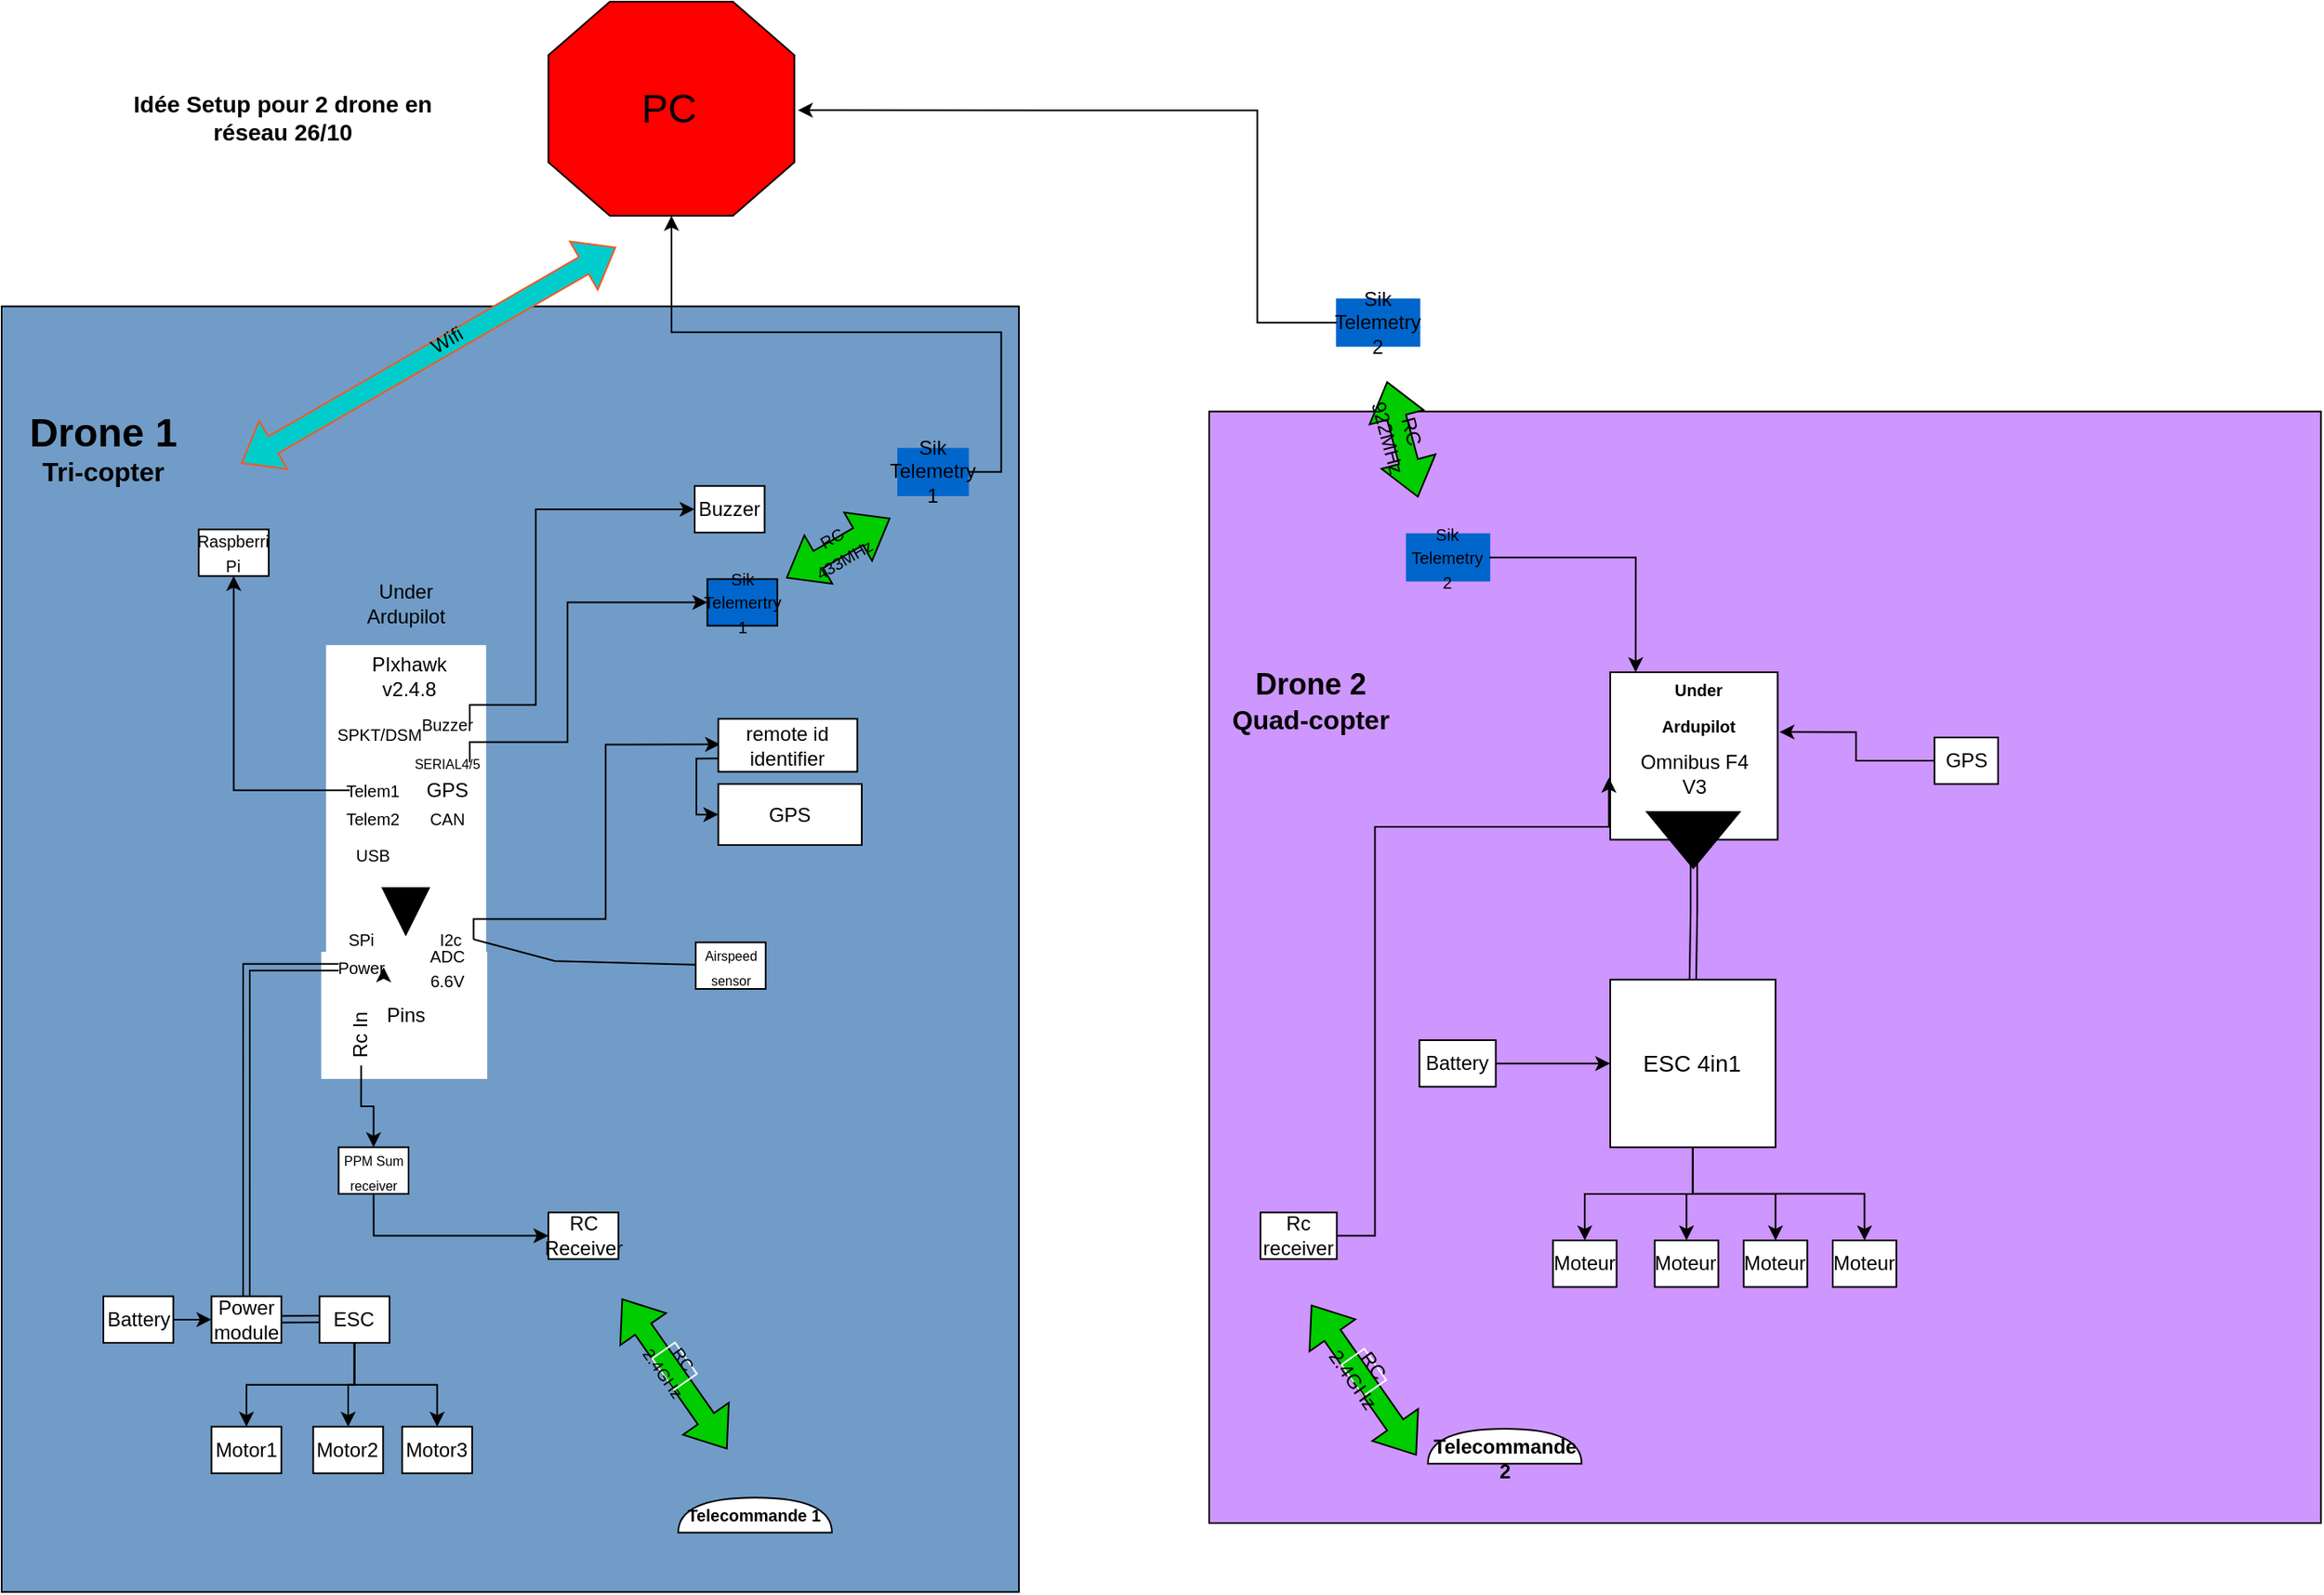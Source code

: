 <mxfile version="24.8.3">
  <diagram name="Page-1" id="1loQ3EVd96_iwl4xlKaE">
    <mxGraphModel dx="2261" dy="2083" grid="1" gridSize="10" guides="1" tooltips="1" connect="1" arrows="1" fold="1" page="1" pageScale="1" pageWidth="827" pageHeight="1169" math="0" shadow="0">
      <root>
        <mxCell id="0" />
        <mxCell id="1" parent="0" />
        <mxCell id="mUE0UAc1Fe4W99wDyv8C-132" value="" style="whiteSpace=wrap;html=1;aspect=fixed;fillColor=#CE96FF;" parent="1" vertex="1">
          <mxGeometry x="130" y="-812.18" width="672.18" height="672.18" as="geometry" />
        </mxCell>
        <mxCell id="mUE0UAc1Fe4W99wDyv8C-94" value="" style="rounded=0;whiteSpace=wrap;html=1;fillColor=#719CC7;" parent="1" vertex="1">
          <mxGeometry x="-600" y="-875.743" width="615" height="777.439" as="geometry" />
        </mxCell>
        <mxCell id="mUE0UAc1Fe4W99wDyv8C-29" value="&lt;font style=&quot;font-size: 14px;&quot;&gt;&lt;b&gt;Idée Setup pour 2 drone en réseau 26/10&lt;/b&gt;&lt;/font&gt;" style="text;html=1;align=center;verticalAlign=middle;whiteSpace=wrap;rounded=0;" parent="1" vertex="1">
          <mxGeometry x="-540.42" y="-998.05" width="220.42" height="16.9" as="geometry" />
        </mxCell>
        <mxCell id="mUE0UAc1Fe4W99wDyv8C-30" value="" style="group" parent="1" vertex="1" connectable="0">
          <mxGeometry x="-396.277" y="-692.942" width="151.828" height="289.091" as="geometry" />
        </mxCell>
        <mxCell id="mUE0UAc1Fe4W99wDyv8C-32" value="" style="group" parent="mUE0UAc1Fe4W99wDyv8C-30" vertex="1" connectable="0">
          <mxGeometry y="-20.679" width="123.373" height="309.77" as="geometry" />
        </mxCell>
        <mxCell id="mUE0UAc1Fe4W99wDyv8C-78" value="" style="rounded=0;whiteSpace=wrap;html=1;strokeColor=#FFFFFF;" parent="mUE0UAc1Fe4W99wDyv8C-32" vertex="1">
          <mxGeometry x="-10" y="228.73" width="99.33" height="75.83" as="geometry" />
        </mxCell>
        <mxCell id="mUE0UAc1Fe4W99wDyv8C-11" value="" style="endArrow=none;html=1;rounded=0;strokeColor=#FFFFFF;" parent="mUE0UAc1Fe4W99wDyv8C-32" edge="1">
          <mxGeometry width="50" height="50" relative="1" as="geometry">
            <mxPoint x="47.588" y="127.691" as="sourcePoint" />
            <mxPoint x="47.588" y="110.794" as="targetPoint" />
          </mxGeometry>
        </mxCell>
        <mxCell id="mUE0UAc1Fe4W99wDyv8C-13" value="" style="endArrow=none;html=1;rounded=0;strokeColor=#00CC00;" parent="mUE0UAc1Fe4W99wDyv8C-32" edge="1">
          <mxGeometry width="50" height="50" relative="1" as="geometry">
            <mxPoint x="52.12" y="133.323" as="sourcePoint" />
            <mxPoint x="52.12" y="116.426" as="targetPoint" />
          </mxGeometry>
        </mxCell>
        <mxCell id="mUE0UAc1Fe4W99wDyv8C-14" value="" style="rounded=0;whiteSpace=wrap;html=1;rotation=-90;strokeColor=#FFFFFF;" parent="mUE0UAc1Fe4W99wDyv8C-32" vertex="1">
          <mxGeometry x="-52.12" y="88.266" width="185.819" height="95.747" as="geometry" />
        </mxCell>
        <mxCell id="mUE0UAc1Fe4W99wDyv8C-15" value="PIxhawk v2.4.8" style="text;html=1;align=center;verticalAlign=middle;whiteSpace=wrap;rounded=0;" parent="mUE0UAc1Fe4W99wDyv8C-32" vertex="1">
          <mxGeometry x="29.013" y="53.626" width="27.193" height="16.897" as="geometry" />
        </mxCell>
        <mxCell id="mUE0UAc1Fe4W99wDyv8C-16" value="&lt;font style=&quot;font-size: 10px;&quot;&gt;Power&lt;/font&gt;" style="text;html=1;align=center;verticalAlign=middle;whiteSpace=wrap;rounded=0;" parent="mUE0UAc1Fe4W99wDyv8C-32" vertex="1">
          <mxGeometry y="229.07" width="27.193" height="16.897" as="geometry" />
        </mxCell>
        <mxCell id="mUE0UAc1Fe4W99wDyv8C-17" value="&lt;font style=&quot;font-size: 10px;&quot;&gt;I2c&lt;/font&gt;" style="text;html=1;align=center;verticalAlign=middle;whiteSpace=wrap;rounded=0;" parent="mUE0UAc1Fe4W99wDyv8C-32" vertex="1">
          <mxGeometry x="54.386" y="212.174" width="27.193" height="16.897" as="geometry" />
        </mxCell>
        <mxCell id="mUE0UAc1Fe4W99wDyv8C-19" value="GPS" style="text;html=1;align=center;verticalAlign=middle;whiteSpace=wrap;rounded=0;" parent="mUE0UAc1Fe4W99wDyv8C-32" vertex="1">
          <mxGeometry x="52.12" y="122.059" width="27.193" height="16.897" as="geometry" />
        </mxCell>
        <mxCell id="mUE0UAc1Fe4W99wDyv8C-20" value="&lt;font style=&quot;font-size: 10px;&quot;&gt;Telem1&lt;/font&gt;" style="text;html=1;align=center;verticalAlign=middle;whiteSpace=wrap;rounded=0;" parent="mUE0UAc1Fe4W99wDyv8C-32" vertex="1">
          <mxGeometry x="6.798" y="122.059" width="27.193" height="16.897" as="geometry" />
        </mxCell>
        <mxCell id="mUE0UAc1Fe4W99wDyv8C-21" value="&lt;font style=&quot;font-size: 10px;&quot;&gt;Telem2&lt;/font&gt;" style="text;html=1;align=center;verticalAlign=middle;whiteSpace=wrap;rounded=0;" parent="mUE0UAc1Fe4W99wDyv8C-32" vertex="1">
          <mxGeometry x="6.798" y="138.955" width="27.193" height="16.897" as="geometry" />
        </mxCell>
        <mxCell id="mUE0UAc1Fe4W99wDyv8C-22" value="&lt;font style=&quot;font-size: 10px;&quot;&gt;CAN&lt;/font&gt;" style="text;html=1;align=center;verticalAlign=middle;whiteSpace=wrap;rounded=0;" parent="mUE0UAc1Fe4W99wDyv8C-32" vertex="1">
          <mxGeometry x="52.12" y="138.955" width="27.193" height="16.897" as="geometry" />
        </mxCell>
        <mxCell id="mUE0UAc1Fe4W99wDyv8C-23" value="&lt;font style=&quot;font-size: 10px;&quot;&gt;USB&lt;/font&gt;" style="text;html=1;align=center;verticalAlign=middle;whiteSpace=wrap;rounded=0;" parent="mUE0UAc1Fe4W99wDyv8C-32" vertex="1">
          <mxGeometry x="6.798" y="161.484" width="27.193" height="16.897" as="geometry" />
        </mxCell>
        <mxCell id="mUE0UAc1Fe4W99wDyv8C-24" value="&lt;font style=&quot;font-size: 10px;&quot;&gt;Buzzer&lt;/font&gt;" style="text;html=1;align=center;verticalAlign=middle;whiteSpace=wrap;rounded=0;" parent="mUE0UAc1Fe4W99wDyv8C-32" vertex="1">
          <mxGeometry x="52.12" y="82.633" width="27.193" height="16.897" as="geometry" />
        </mxCell>
        <mxCell id="mUE0UAc1Fe4W99wDyv8C-25" value="&lt;font style=&quot;font-size: 10px;&quot;&gt;SPKT/DSM&lt;/font&gt;" style="text;html=1;align=center;verticalAlign=middle;whiteSpace=wrap;rounded=0;" parent="mUE0UAc1Fe4W99wDyv8C-32" vertex="1">
          <mxGeometry x="11.33" y="88.266" width="27.193" height="16.897" as="geometry" />
        </mxCell>
        <mxCell id="mUE0UAc1Fe4W99wDyv8C-26" value="&lt;font style=&quot;font-size: 8px;&quot;&gt;SERIAL4/5&lt;/font&gt;" style="text;html=1;align=center;verticalAlign=middle;whiteSpace=wrap;rounded=0;" parent="mUE0UAc1Fe4W99wDyv8C-32" vertex="1">
          <mxGeometry x="52.12" y="105.162" width="27.193" height="16.897" as="geometry" />
        </mxCell>
        <mxCell id="mUE0UAc1Fe4W99wDyv8C-27" value="&lt;font style=&quot;font-size: 10px;&quot;&gt;SPi&lt;/font&gt;" style="text;html=1;align=center;verticalAlign=middle;whiteSpace=wrap;rounded=0;" parent="mUE0UAc1Fe4W99wDyv8C-32" vertex="1">
          <mxGeometry y="212.174" width="27.193" height="16.897" as="geometry" />
        </mxCell>
        <mxCell id="mUE0UAc1Fe4W99wDyv8C-28" value="&lt;font style=&quot;font-size: 10px;&quot;&gt;ADC 6.6V&lt;/font&gt;" style="text;html=1;align=center;verticalAlign=middle;whiteSpace=wrap;rounded=0;" parent="mUE0UAc1Fe4W99wDyv8C-32" vertex="1">
          <mxGeometry x="52.12" y="229.07" width="27.193" height="16.897" as="geometry" />
        </mxCell>
        <mxCell id="mUE0UAc1Fe4W99wDyv8C-31" value="" style="shape=mxgraph.arrows2.wedgeArrow;html=1;bendable=0;startWidth=14;fillColor=strokeColor;defaultFillColor=invert;defaultGradientColor=invert;rounded=0;" parent="mUE0UAc1Fe4W99wDyv8C-32" edge="1">
          <mxGeometry width="100" height="100" relative="1" as="geometry">
            <mxPoint x="40.598" y="189.645" as="sourcePoint" />
            <mxPoint x="40.598" y="217.806" as="targetPoint" />
          </mxGeometry>
        </mxCell>
        <mxCell id="mUE0UAc1Fe4W99wDyv8C-79" value="Pins" style="text;html=1;align=center;verticalAlign=middle;whiteSpace=wrap;rounded=0;" parent="mUE0UAc1Fe4W99wDyv8C-32" vertex="1">
          <mxGeometry x="29.016" y="258.2" width="23.062" height="16.897" as="geometry" />
        </mxCell>
        <mxCell id="mUE0UAc1Fe4W99wDyv8C-80" value="Rc In" style="text;html=1;align=center;verticalAlign=middle;whiteSpace=wrap;rounded=0;rotation=-90;" parent="mUE0UAc1Fe4W99wDyv8C-32" vertex="1">
          <mxGeometry x="-5.37" y="269.51" width="37.94" height="16.9" as="geometry" />
        </mxCell>
        <mxCell id="mUE0UAc1Fe4W99wDyv8C-99" value="Under Ardupilot" style="text;html=1;align=center;verticalAlign=middle;whiteSpace=wrap;rounded=0;" parent="mUE0UAc1Fe4W99wDyv8C-32" vertex="1">
          <mxGeometry x="29.259" y="9.415" width="23.062" height="16.897" as="geometry" />
        </mxCell>
        <mxCell id="aekb2tM0xnbHc-u7E5jS-5" style="edgeStyle=orthogonalEdgeStyle;rounded=0;orthogonalLoop=1;jettySize=auto;html=1;exitX=1;exitY=0.75;exitDx=0;exitDy=0;entryX=1;entryY=0.5;entryDx=0;entryDy=0;" edge="1" parent="mUE0UAc1Fe4W99wDyv8C-32" source="mUE0UAc1Fe4W99wDyv8C-16" target="mUE0UAc1Fe4W99wDyv8C-16">
          <mxGeometry relative="1" as="geometry" />
        </mxCell>
        <mxCell id="mUE0UAc1Fe4W99wDyv8C-45" style="edgeStyle=orthogonalEdgeStyle;rounded=0;orthogonalLoop=1;jettySize=auto;html=1;exitX=0;exitY=0.5;exitDx=0;exitDy=0;entryX=0.5;entryY=0;entryDx=0;entryDy=0;shape=link;" parent="1" source="mUE0UAc1Fe4W99wDyv8C-16" target="mUE0UAc1Fe4W99wDyv8C-18" edge="1">
          <mxGeometry relative="1" as="geometry" />
        </mxCell>
        <mxCell id="mUE0UAc1Fe4W99wDyv8C-55" value="" style="endArrow=none;html=1;rounded=0;exitX=1;exitY=0.5;exitDx=0;exitDy=0;" parent="1" source="mUE0UAc1Fe4W99wDyv8C-17" target="mUE0UAc1Fe4W99wDyv8C-67" edge="1">
          <mxGeometry width="50" height="50" relative="1" as="geometry">
            <mxPoint x="-315.562" y="-502.414" as="sourcePoint" />
            <mxPoint x="-277.125" y="-578.448" as="targetPoint" />
            <Array as="points">
              <mxPoint x="-265.594" y="-479.885" />
            </Array>
          </mxGeometry>
        </mxCell>
        <mxCell id="mUE0UAc1Fe4W99wDyv8C-58" value="Buzzer" style="html=1;whiteSpace=wrap;" parent="1" vertex="1">
          <mxGeometry x="-181.031" y="-767.126" width="42.281" height="28.161" as="geometry" />
        </mxCell>
        <mxCell id="mUE0UAc1Fe4W99wDyv8C-59" value="" style="edgeStyle=orthogonalEdgeStyle;rounded=0;orthogonalLoop=1;jettySize=auto;html=1;exitX=1;exitY=0.5;exitDx=0;exitDy=0;entryX=0;entryY=0.5;entryDx=0;entryDy=0;" parent="1" source="mUE0UAc1Fe4W99wDyv8C-24" target="mUE0UAc1Fe4W99wDyv8C-58" edge="1">
          <mxGeometry relative="1" as="geometry">
            <Array as="points">
              <mxPoint x="-277.125" y="-634.77" />
              <mxPoint x="-277.125" y="-753.046" />
            </Array>
          </mxGeometry>
        </mxCell>
        <mxCell id="mUE0UAc1Fe4W99wDyv8C-60" value="&lt;font style=&quot;font-size: 10px;&quot;&gt;Sik Telemertry 1&lt;/font&gt;" style="html=1;whiteSpace=wrap;fillColor=#0066CC;" parent="1" vertex="1">
          <mxGeometry x="-173.344" y="-710.805" width="42.281" height="28.161" as="geometry" />
        </mxCell>
        <mxCell id="mUE0UAc1Fe4W99wDyv8C-61" value="" style="edgeStyle=orthogonalEdgeStyle;rounded=0;orthogonalLoop=1;jettySize=auto;html=1;exitX=1;exitY=0.5;exitDx=0;exitDy=0;entryX=0;entryY=0.5;entryDx=0;entryDy=0;" parent="1" source="mUE0UAc1Fe4W99wDyv8C-26" target="mUE0UAc1Fe4W99wDyv8C-60" edge="1">
          <mxGeometry relative="1" as="geometry">
            <Array as="points">
              <mxPoint x="-257.906" y="-612.241" />
              <mxPoint x="-257.906" y="-696.724" />
            </Array>
          </mxGeometry>
        </mxCell>
        <mxCell id="mUE0UAc1Fe4W99wDyv8C-63" value="&lt;font style=&quot;font-size: 10px;&quot;&gt;Raspberri Pi&lt;/font&gt;" style="html=1;whiteSpace=wrap;" parent="1" vertex="1">
          <mxGeometry x="-480.844" y="-740.847" width="42.281" height="28.161" as="geometry" />
        </mxCell>
        <mxCell id="mUE0UAc1Fe4W99wDyv8C-64" value="" style="edgeStyle=orthogonalEdgeStyle;rounded=0;orthogonalLoop=1;jettySize=auto;html=1;exitX=1;exitY=0.5;exitDx=0;exitDy=0;entryX=0;entryY=0.75;entryDx=0;entryDy=0;" parent="1" source="mUE0UAc1Fe4W99wDyv8C-17" edge="1">
          <mxGeometry relative="1" as="geometry">
            <mxPoint x="-165.656" y="-610.833" as="targetPoint" />
            <Array as="points">
              <mxPoint x="-234.844" y="-505.23" />
              <mxPoint x="-234.844" y="-610.552" />
            </Array>
          </mxGeometry>
        </mxCell>
        <mxCell id="mUE0UAc1Fe4W99wDyv8C-62" style="edgeStyle=orthogonalEdgeStyle;rounded=0;orthogonalLoop=1;jettySize=auto;html=1;exitX=0;exitY=0.5;exitDx=0;exitDy=0;entryX=0.5;entryY=1;entryDx=0;entryDy=0;" parent="1" source="mUE0UAc1Fe4W99wDyv8C-20" target="mUE0UAc1Fe4W99wDyv8C-63" edge="1">
          <mxGeometry relative="1" as="geometry">
            <mxPoint x="-453.938" y="-637.586" as="targetPoint" />
          </mxGeometry>
        </mxCell>
        <mxCell id="mUE0UAc1Fe4W99wDyv8C-67" value="&lt;font style=&quot;font-size: 8px;&quot;&gt;Airspeed sensor&lt;/font&gt;" style="html=1;whiteSpace=wrap;" parent="1" vertex="1">
          <mxGeometry x="-180.397" y="-491.149" width="42.281" height="28.161" as="geometry" />
        </mxCell>
        <mxCell id="mUE0UAc1Fe4W99wDyv8C-68" value="" style="verticalLabelPosition=bottom;verticalAlign=top;html=1;shape=mxgraph.basic.polygon;polyCoords=[[0.25,0],[0.75,0],[1,0.25],[1,0.75],[0.75,1],[0.25,1],[0,0.75],[0,0.25]];polyline=0;fillColor=#FF0000;" parent="1" vertex="1">
          <mxGeometry x="-269.44" y="-1060" width="148.69" height="129.54" as="geometry" />
        </mxCell>
        <mxCell id="mUE0UAc1Fe4W99wDyv8C-69" value="&lt;font style=&quot;font-size: 24px;&quot;&gt;PC&lt;/font&gt;" style="text;html=1;align=center;verticalAlign=middle;whiteSpace=wrap;rounded=0;" parent="1" vertex="1">
          <mxGeometry x="-207.938" y="-1003.678" width="23.062" height="16.897" as="geometry" />
        </mxCell>
        <mxCell id="mUE0UAc1Fe4W99wDyv8C-71" style="edgeStyle=orthogonalEdgeStyle;rounded=0;orthogonalLoop=1;jettySize=auto;html=1;exitX=1;exitY=0.5;exitDx=0;exitDy=0;" parent="1" source="mUE0UAc1Fe4W99wDyv8C-70" target="mUE0UAc1Fe4W99wDyv8C-68" edge="1">
          <mxGeometry relative="1" as="geometry" />
        </mxCell>
        <mxCell id="mUE0UAc1Fe4W99wDyv8C-70" value="Sik Telemetry 1" style="html=1;whiteSpace=wrap;strokeColor=#0066CC;fillColor=#0066CC;" parent="1" vertex="1">
          <mxGeometry x="-58.031" y="-789.655" width="42.281" height="28.161" as="geometry" />
        </mxCell>
        <mxCell id="mUE0UAc1Fe4W99wDyv8C-74" value="" style="html=1;shadow=0;dashed=0;align=center;verticalAlign=middle;shape=mxgraph.arrows2.twoWayArrow;dy=0.65;dx=22;rotation=-30;strokeColor=#FF5521;fillColor=#00CCCC;" parent="1" vertex="1">
          <mxGeometry x="-472.364" y="-863.071" width="260.841" height="33.793" as="geometry" />
        </mxCell>
        <mxCell id="mUE0UAc1Fe4W99wDyv8C-75" value="Wifi" style="text;html=1;align=center;verticalAlign=middle;whiteSpace=wrap;rounded=0;rotation=-30;" parent="1" vertex="1">
          <mxGeometry x="-342.469" y="-863.071" width="23.062" height="16.897" as="geometry" />
        </mxCell>
        <mxCell id="mUE0UAc1Fe4W99wDyv8C-76" value="" style="html=1;shadow=0;dashed=0;align=center;verticalAlign=middle;shape=mxgraph.arrows2.twoWayArrow;dy=0.65;dx=22;rotation=-30;fillColor=#00CC00;" parent="1" vertex="1">
          <mxGeometry x="-130.117" y="-746.479" width="71.744" height="33.793" as="geometry" />
        </mxCell>
        <mxCell id="mUE0UAc1Fe4W99wDyv8C-77" value="&lt;font style=&quot;font-size: 10px;&quot;&gt;RC 433MHz&lt;/font&gt;" style="text;html=1;align=center;verticalAlign=middle;whiteSpace=wrap;rounded=0;rotation=-30;" parent="1" vertex="1">
          <mxGeometry x="-105.778" y="-738.031" width="23.062" height="16.897" as="geometry" />
        </mxCell>
        <mxCell id="mUE0UAc1Fe4W99wDyv8C-81" value="" style="group" parent="1" vertex="1" connectable="0">
          <mxGeometry x="-538.5" y="-277.126" width="222.938" height="107.011" as="geometry" />
        </mxCell>
        <mxCell id="mUE0UAc1Fe4W99wDyv8C-18" value="Power module" style="html=1;whiteSpace=wrap;" parent="mUE0UAc1Fe4W99wDyv8C-81" vertex="1">
          <mxGeometry x="65.344" width="42.281" height="28.161" as="geometry" />
        </mxCell>
        <mxCell id="mUE0UAc1Fe4W99wDyv8C-54" style="edgeStyle=orthogonalEdgeStyle;rounded=0;orthogonalLoop=1;jettySize=auto;html=1;exitX=1;exitY=0.5;exitDx=0;exitDy=0;entryX=0;entryY=0.5;entryDx=0;entryDy=0;" parent="mUE0UAc1Fe4W99wDyv8C-81" source="mUE0UAc1Fe4W99wDyv8C-37" target="mUE0UAc1Fe4W99wDyv8C-18" edge="1">
          <mxGeometry relative="1" as="geometry" />
        </mxCell>
        <mxCell id="mUE0UAc1Fe4W99wDyv8C-37" value="Battery" style="html=1;whiteSpace=wrap;" parent="mUE0UAc1Fe4W99wDyv8C-81" vertex="1">
          <mxGeometry width="42.281" height="28.161" as="geometry" />
        </mxCell>
        <mxCell id="mUE0UAc1Fe4W99wDyv8C-49" style="edgeStyle=orthogonalEdgeStyle;rounded=0;orthogonalLoop=1;jettySize=auto;html=1;entryX=0.5;entryY=0;entryDx=0;entryDy=0;exitX=0.5;exitY=1;exitDx=0;exitDy=0;" parent="mUE0UAc1Fe4W99wDyv8C-81" source="mUE0UAc1Fe4W99wDyv8C-38" target="mUE0UAc1Fe4W99wDyv8C-39" edge="1">
          <mxGeometry relative="1" as="geometry">
            <mxPoint x="196.031" y="67.586" as="sourcePoint" />
          </mxGeometry>
        </mxCell>
        <mxCell id="mUE0UAc1Fe4W99wDyv8C-50" style="edgeStyle=orthogonalEdgeStyle;rounded=0;orthogonalLoop=1;jettySize=auto;html=1;entryX=0.5;entryY=0;entryDx=0;entryDy=0;exitX=0.5;exitY=1;exitDx=0;exitDy=0;" parent="mUE0UAc1Fe4W99wDyv8C-81" source="mUE0UAc1Fe4W99wDyv8C-38" target="mUE0UAc1Fe4W99wDyv8C-40" edge="1">
          <mxGeometry relative="1" as="geometry">
            <mxPoint x="151.828" y="28.161" as="sourcePoint" />
          </mxGeometry>
        </mxCell>
        <mxCell id="mUE0UAc1Fe4W99wDyv8C-51" style="edgeStyle=orthogonalEdgeStyle;rounded=0;orthogonalLoop=1;jettySize=auto;html=1;exitX=0.5;exitY=1;exitDx=0;exitDy=0;entryX=0.5;entryY=0;entryDx=0;entryDy=0;" parent="mUE0UAc1Fe4W99wDyv8C-81" source="mUE0UAc1Fe4W99wDyv8C-38" target="mUE0UAc1Fe4W99wDyv8C-41" edge="1">
          <mxGeometry relative="1" as="geometry" />
        </mxCell>
        <mxCell id="mUE0UAc1Fe4W99wDyv8C-38" value="ESC" style="html=1;whiteSpace=wrap;" parent="mUE0UAc1Fe4W99wDyv8C-81" vertex="1">
          <mxGeometry x="130.688" width="42.281" height="28.161" as="geometry" />
        </mxCell>
        <mxCell id="mUE0UAc1Fe4W99wDyv8C-39" value="Motor1" style="html=1;whiteSpace=wrap;" parent="mUE0UAc1Fe4W99wDyv8C-81" vertex="1">
          <mxGeometry x="65.344" y="78.851" width="42.281" height="28.161" as="geometry" />
        </mxCell>
        <mxCell id="mUE0UAc1Fe4W99wDyv8C-40" value="Motor2" style="html=1;whiteSpace=wrap;" parent="mUE0UAc1Fe4W99wDyv8C-81" vertex="1">
          <mxGeometry x="126.844" y="78.851" width="42.281" height="28.161" as="geometry" />
        </mxCell>
        <mxCell id="mUE0UAc1Fe4W99wDyv8C-41" value="Motor3" style="html=1;whiteSpace=wrap;" parent="mUE0UAc1Fe4W99wDyv8C-81" vertex="1">
          <mxGeometry x="180.656" y="78.851" width="42.281" height="28.161" as="geometry" />
        </mxCell>
        <mxCell id="mUE0UAc1Fe4W99wDyv8C-47" style="edgeStyle=orthogonalEdgeStyle;rounded=0;orthogonalLoop=1;jettySize=auto;html=1;exitX=0;exitY=0.5;exitDx=0;exitDy=0;entryX=1;entryY=0.5;entryDx=0;entryDy=0;shape=link;" parent="mUE0UAc1Fe4W99wDyv8C-81" target="mUE0UAc1Fe4W99wDyv8C-18" edge="1">
          <mxGeometry relative="1" as="geometry">
            <mxPoint x="130.688" y="13.799" as="sourcePoint" />
            <mxPoint x="105.703" y="13.799" as="targetPoint" />
          </mxGeometry>
        </mxCell>
        <mxCell id="mUE0UAc1Fe4W99wDyv8C-84" style="edgeStyle=orthogonalEdgeStyle;rounded=0;orthogonalLoop=1;jettySize=auto;html=1;exitX=0.5;exitY=1;exitDx=0;exitDy=0;entryX=0;entryY=0.5;entryDx=0;entryDy=0;" parent="1" source="mUE0UAc1Fe4W99wDyv8C-82" target="mUE0UAc1Fe4W99wDyv8C-85" edge="1">
          <mxGeometry relative="1" as="geometry">
            <mxPoint x="-311.719" y="-299.655" as="targetPoint" />
          </mxGeometry>
        </mxCell>
        <mxCell id="mUE0UAc1Fe4W99wDyv8C-82" value="&lt;font style=&quot;font-size: 8px;&quot;&gt;PPM Sum receiver&lt;/font&gt;" style="html=1;whiteSpace=wrap;" parent="1" vertex="1">
          <mxGeometry x="-396.281" y="-367.241" width="42.281" height="28.161" as="geometry" />
        </mxCell>
        <mxCell id="mUE0UAc1Fe4W99wDyv8C-83" value="" style="edgeStyle=orthogonalEdgeStyle;rounded=0;orthogonalLoop=1;jettySize=auto;html=1;exitX=0;exitY=0.5;exitDx=0;exitDy=0;" parent="1" source="mUE0UAc1Fe4W99wDyv8C-80" target="mUE0UAc1Fe4W99wDyv8C-82" edge="1">
          <mxGeometry relative="1" as="geometry" />
        </mxCell>
        <mxCell id="mUE0UAc1Fe4W99wDyv8C-85" value="RC Receiver" style="html=1;whiteSpace=wrap;" parent="1" vertex="1">
          <mxGeometry x="-269.438" y="-327.816" width="42.281" height="28.161" as="geometry" />
        </mxCell>
        <mxCell id="mUE0UAc1Fe4W99wDyv8C-87" value="" style="shape=or;whiteSpace=wrap;html=1;rotation=-90;" parent="1" vertex="1">
          <mxGeometry x="-155.086" y="-191.236" width="21.141" height="92.931" as="geometry" />
        </mxCell>
        <mxCell id="mUE0UAc1Fe4W99wDyv8C-88" value="&lt;font style=&quot;font-size: 10px;&quot;&gt;&lt;b&gt;Telecommande 1&lt;br&gt;&lt;/b&gt;&lt;/font&gt;" style="text;html=1;align=center;verticalAlign=middle;whiteSpace=wrap;rounded=0;" parent="1" vertex="1">
          <mxGeometry x="-191.602" y="-153.218" width="94.172" height="16.897" as="geometry" />
        </mxCell>
        <mxCell id="mUE0UAc1Fe4W99wDyv8C-91" value="" style="html=1;shadow=0;dashed=0;align=center;verticalAlign=middle;shape=mxgraph.arrows2.twoWayArrow;dy=0.65;dx=22;rotation=-125;fillColor=#00CC00;" parent="1" vertex="1">
          <mxGeometry x="-248.297" y="-247.107" width="110.181" height="33.793" as="geometry" />
        </mxCell>
        <mxCell id="mUE0UAc1Fe4W99wDyv8C-90" value="&lt;font style=&quot;font-size: 10px;&quot;&gt;RC 2.4GHz&lt;/font&gt;" style="text;html=1;align=center;verticalAlign=middle;whiteSpace=wrap;rounded=0;rotation=55;strokeColor=#FFFFFF;" parent="1" vertex="1">
          <mxGeometry x="-204.736" y="-243.333" width="23.062" height="16.897" as="geometry" />
        </mxCell>
        <mxCell id="mUE0UAc1Fe4W99wDyv8C-92" value="Sik Telemetry 2" style="html=1;whiteSpace=wrap;strokeColor=#0066CC;fillColor=#0066CC;" parent="1" vertex="1">
          <mxGeometry x="207.188" y="-879.967" width="49.969" height="28.161" as="geometry" />
        </mxCell>
        <mxCell id="mUE0UAc1Fe4W99wDyv8C-96" value="&lt;div&gt;&lt;font style=&quot;font-size: 24px;&quot;&gt;&lt;b&gt;Drone 1&lt;/b&gt;&lt;/font&gt;&lt;/div&gt;&lt;div&gt;&lt;font size=&quot;3&quot;&gt;&lt;b&gt;Tri&lt;/b&gt;&lt;font&gt;&lt;b&gt;-&lt;/b&gt;&lt;/font&gt;&lt;font&gt;&lt;b&gt;copter&lt;/b&gt;&lt;/font&gt;&lt;font&gt;&lt;b&gt;&lt;br&gt;&lt;/b&gt;&lt;/font&gt;&lt;/font&gt;&lt;/div&gt;" style="text;html=1;align=center;verticalAlign=middle;whiteSpace=wrap;rounded=0;" parent="1" vertex="1">
          <mxGeometry x="-596.156" y="-818.013" width="115.312" height="56.519" as="geometry" />
        </mxCell>
        <mxCell id="mUE0UAc1Fe4W99wDyv8C-97" style="edgeStyle=orthogonalEdgeStyle;rounded=0;orthogonalLoop=1;jettySize=auto;html=1;entryX=1.014;entryY=0.507;entryDx=0;entryDy=0;entryPerimeter=0;" parent="1" source="mUE0UAc1Fe4W99wDyv8C-92" target="mUE0UAc1Fe4W99wDyv8C-68" edge="1">
          <mxGeometry relative="1" as="geometry">
            <Array as="points">
              <mxPoint x="159.141" y="-994.103" />
            </Array>
          </mxGeometry>
        </mxCell>
        <mxCell id="mUE0UAc1Fe4W99wDyv8C-98" value="" style="whiteSpace=wrap;html=1;aspect=fixed;" parent="1" vertex="1">
          <mxGeometry x="372.469" y="-654.483" width="101.229" height="101.229" as="geometry" />
        </mxCell>
        <mxCell id="mUE0UAc1Fe4W99wDyv8C-101" value="&lt;h2&gt;&lt;font style=&quot;font-size: 10px;&quot;&gt;&lt;b&gt;Under Ardupilot&lt;br&gt;&lt;/b&gt;&lt;/font&gt;&lt;/h2&gt;" style="text;html=1;align=center;verticalAlign=middle;whiteSpace=wrap;rounded=0;" parent="1" vertex="1">
          <mxGeometry x="411.55" y="-643.22" width="28.45" height="16.9" as="geometry" />
        </mxCell>
        <mxCell id="mUE0UAc1Fe4W99wDyv8C-102" value="Omnibus F4 V3" style="text;html=1;align=center;verticalAlign=middle;whiteSpace=wrap;rounded=0;" parent="1" vertex="1">
          <mxGeometry x="386.568" y="-615.057" width="73.031" height="45.057" as="geometry" />
        </mxCell>
        <mxCell id="mUE0UAc1Fe4W99wDyv8C-103" value="GPS" style="html=1;whiteSpace=wrap;" parent="1" vertex="1">
          <mxGeometry x="568.5" y="-615.057" width="38.438" height="28.161" as="geometry" />
        </mxCell>
        <mxCell id="mUE0UAc1Fe4W99wDyv8C-104" style="edgeStyle=orthogonalEdgeStyle;rounded=0;orthogonalLoop=1;jettySize=auto;html=1;entryX=1.011;entryY=0.357;entryDx=0;entryDy=0;entryPerimeter=0;" parent="1" source="mUE0UAc1Fe4W99wDyv8C-103" target="mUE0UAc1Fe4W99wDyv8C-98" edge="1">
          <mxGeometry relative="1" as="geometry" />
        </mxCell>
        <mxCell id="mUE0UAc1Fe4W99wDyv8C-105" value="&lt;font style=&quot;font-size: 10px;&quot;&gt;Sik Telemetry 2&lt;/font&gt;" style="html=1;whiteSpace=wrap;strokeColor=#0066CC;fillColor=#0066CC;" parent="1" vertex="1">
          <mxGeometry x="249.469" y="-738.031" width="49.969" height="28.161" as="geometry" />
        </mxCell>
        <mxCell id="mUE0UAc1Fe4W99wDyv8C-106" style="edgeStyle=orthogonalEdgeStyle;rounded=0;orthogonalLoop=1;jettySize=auto;html=1;entryX=0.152;entryY=0;entryDx=0;entryDy=0;entryPerimeter=0;" parent="1" source="mUE0UAc1Fe4W99wDyv8C-105" target="mUE0UAc1Fe4W99wDyv8C-98" edge="1">
          <mxGeometry relative="1" as="geometry">
            <Array as="points">
              <mxPoint x="387.844" y="-723.759" />
            </Array>
          </mxGeometry>
        </mxCell>
        <mxCell id="mUE0UAc1Fe4W99wDyv8C-108" value="" style="html=1;shadow=0;dashed=0;align=center;verticalAlign=middle;shape=mxgraph.arrows2.twoWayArrow;dy=0.65;dx=22;rotation=75;fillColor=#00CC00;" parent="1" vertex="1">
          <mxGeometry x="211.031" y="-812.184" width="71.744" height="33.793" as="geometry" />
        </mxCell>
        <mxCell id="mUE0UAc1Fe4W99wDyv8C-109" value="RC 922MHz" style="text;html=1;align=center;verticalAlign=middle;whiteSpace=wrap;rounded=0;rotation=75;" parent="1" vertex="1">
          <mxGeometry x="234.094" y="-806.552" width="23.062" height="16.897" as="geometry" />
        </mxCell>
        <mxCell id="mUE0UAc1Fe4W99wDyv8C-121" style="edgeStyle=orthogonalEdgeStyle;rounded=0;orthogonalLoop=1;jettySize=auto;html=1;entryX=0.5;entryY=0;entryDx=0;entryDy=0;" parent="1" source="mUE0UAc1Fe4W99wDyv8C-111" target="mUE0UAc1Fe4W99wDyv8C-120" edge="1">
          <mxGeometry relative="1" as="geometry" />
        </mxCell>
        <mxCell id="mUE0UAc1Fe4W99wDyv8C-122" style="edgeStyle=orthogonalEdgeStyle;rounded=0;orthogonalLoop=1;jettySize=auto;html=1;entryX=0.5;entryY=0;entryDx=0;entryDy=0;" parent="1" source="mUE0UAc1Fe4W99wDyv8C-111" target="mUE0UAc1Fe4W99wDyv8C-117" edge="1">
          <mxGeometry relative="1" as="geometry" />
        </mxCell>
        <mxCell id="mUE0UAc1Fe4W99wDyv8C-123" style="edgeStyle=orthogonalEdgeStyle;rounded=0;orthogonalLoop=1;jettySize=auto;html=1;entryX=0.5;entryY=0;entryDx=0;entryDy=0;" parent="1" source="mUE0UAc1Fe4W99wDyv8C-111" target="mUE0UAc1Fe4W99wDyv8C-118" edge="1">
          <mxGeometry relative="1" as="geometry" />
        </mxCell>
        <mxCell id="mUE0UAc1Fe4W99wDyv8C-124" style="edgeStyle=orthogonalEdgeStyle;rounded=0;orthogonalLoop=1;jettySize=auto;html=1;entryX=0.5;entryY=0;entryDx=0;entryDy=0;" parent="1" target="mUE0UAc1Fe4W99wDyv8C-119" edge="1">
          <mxGeometry relative="1" as="geometry">
            <mxPoint x="422.437" y="-367.241" as="sourcePoint" />
            <Array as="points">
              <mxPoint x="422.437" y="-339.08" />
              <mxPoint x="526.219" y="-339.08" />
            </Array>
          </mxGeometry>
        </mxCell>
        <mxCell id="mUE0UAc1Fe4W99wDyv8C-111" value="&lt;font style=&quot;font-size: 14px;&quot;&gt;ESC 4in1&lt;/font&gt;" style="html=1;whiteSpace=wrap;" parent="1" vertex="1">
          <mxGeometry x="372.469" y="-468.621" width="99.938" height="101.379" as="geometry" />
        </mxCell>
        <mxCell id="mUE0UAc1Fe4W99wDyv8C-115" style="edgeStyle=orthogonalEdgeStyle;rounded=0;orthogonalLoop=1;jettySize=auto;html=1;exitX=1;exitY=0.5;exitDx=0;exitDy=0;entryX=0;entryY=0.5;entryDx=0;entryDy=0;" parent="1" source="mUE0UAc1Fe4W99wDyv8C-113" target="mUE0UAc1Fe4W99wDyv8C-111" edge="1">
          <mxGeometry relative="1" as="geometry" />
        </mxCell>
        <mxCell id="mUE0UAc1Fe4W99wDyv8C-113" value="Battery" style="html=1;whiteSpace=wrap;" parent="1" vertex="1">
          <mxGeometry x="257.156" y="-432.011" width="46.125" height="28.161" as="geometry" />
        </mxCell>
        <mxCell id="mUE0UAc1Fe4W99wDyv8C-116" style="edgeStyle=orthogonalEdgeStyle;rounded=0;orthogonalLoop=1;jettySize=auto;html=1;exitX=0.5;exitY=1;exitDx=0;exitDy=0;entryX=0.5;entryY=0;entryDx=0;entryDy=0;shape=link;" parent="1" source="mUE0UAc1Fe4W99wDyv8C-98" target="mUE0UAc1Fe4W99wDyv8C-111" edge="1">
          <mxGeometry relative="1" as="geometry">
            <mxPoint x="216.797" y="-530.575" as="sourcePoint" />
            <mxPoint x="157.219" y="-319.368" as="targetPoint" />
          </mxGeometry>
        </mxCell>
        <mxCell id="mUE0UAc1Fe4W99wDyv8C-117" value="Moteur" style="html=1;whiteSpace=wrap;" parent="1" vertex="1">
          <mxGeometry x="399.375" y="-310.92" width="38.438" height="28.161" as="geometry" />
        </mxCell>
        <mxCell id="mUE0UAc1Fe4W99wDyv8C-118" value="Moteur" style="html=1;whiteSpace=wrap;" parent="1" vertex="1">
          <mxGeometry x="453.188" y="-310.92" width="38.438" height="28.161" as="geometry" />
        </mxCell>
        <mxCell id="mUE0UAc1Fe4W99wDyv8C-119" value="Moteur" style="html=1;whiteSpace=wrap;" parent="1" vertex="1">
          <mxGeometry x="507" y="-310.92" width="38.438" height="28.161" as="geometry" />
        </mxCell>
        <mxCell id="mUE0UAc1Fe4W99wDyv8C-120" value="Moteur" style="html=1;whiteSpace=wrap;" parent="1" vertex="1">
          <mxGeometry x="337.875" y="-310.92" width="38.438" height="28.161" as="geometry" />
        </mxCell>
        <mxCell id="mUE0UAc1Fe4W99wDyv8C-125" value="Rc receiver" style="html=1;whiteSpace=wrap;" parent="1" vertex="1">
          <mxGeometry x="161.062" y="-327.816" width="46.125" height="28.161" as="geometry" />
        </mxCell>
        <mxCell id="mUE0UAc1Fe4W99wDyv8C-126" style="edgeStyle=orthogonalEdgeStyle;rounded=0;orthogonalLoop=1;jettySize=auto;html=1;entryX=-0.008;entryY=0.63;entryDx=0;entryDy=0;entryPerimeter=0;" parent="1" source="mUE0UAc1Fe4W99wDyv8C-125" target="mUE0UAc1Fe4W99wDyv8C-98" edge="1">
          <mxGeometry relative="1" as="geometry">
            <Array as="points">
              <mxPoint x="230.25" y="-313.736" />
              <mxPoint x="230.25" y="-560.989" />
            </Array>
          </mxGeometry>
        </mxCell>
        <mxCell id="mUE0UAc1Fe4W99wDyv8C-127" value="" style="shape=or;whiteSpace=wrap;html=1;rotation=-90;" parent="1" vertex="1">
          <mxGeometry x="298.154" y="-232.932" width="21.141" height="92.931" as="geometry" />
        </mxCell>
        <mxCell id="mUE0UAc1Fe4W99wDyv8C-128" value="" style="html=1;shadow=0;dashed=0;align=center;verticalAlign=middle;shape=mxgraph.arrows2.twoWayArrow;dy=0.65;dx=22;rotation=-125;fillColor=#00CC00;" parent="1" vertex="1">
          <mxGeometry x="168.423" y="-243.333" width="110.181" height="33.793" as="geometry" />
        </mxCell>
        <mxCell id="mUE0UAc1Fe4W99wDyv8C-129" value="RC 2.4GHz" style="text;html=1;align=center;verticalAlign=middle;whiteSpace=wrap;rounded=0;rotation=55;strokeColor=#FFFFFF;" parent="1" vertex="1">
          <mxGeometry x="211.985" y="-239.56" width="23.062" height="16.897" as="geometry" />
        </mxCell>
        <mxCell id="mUE0UAc1Fe4W99wDyv8C-130" value="&lt;b&gt;Telecommande 2&lt;br&gt;&lt;/b&gt;" style="text;html=1;align=center;verticalAlign=middle;whiteSpace=wrap;rounded=0;" parent="1" vertex="1">
          <mxGeometry x="261.639" y="-187.016" width="94.172" height="16.897" as="geometry" />
        </mxCell>
        <mxCell id="mUE0UAc1Fe4W99wDyv8C-131" value="" style="shape=mxgraph.arrows2.wedgeArrow;html=1;bendable=0;startWidth=28;fillColor=strokeColor;defaultFillColor=invert;defaultGradientColor=invert;rounded=0;" parent="1" edge="1">
          <mxGeometry width="100" height="100" relative="1" as="geometry">
            <mxPoint x="422.699" y="-570" as="sourcePoint" />
            <mxPoint x="422.699" y="-536.01" as="targetPoint" />
          </mxGeometry>
        </mxCell>
        <mxCell id="mUE0UAc1Fe4W99wDyv8C-133" value="&lt;div&gt;&lt;font style=&quot;font-size: 18px;&quot;&gt;&lt;b&gt;Drone 2&lt;br&gt;&lt;/b&gt;&lt;/font&gt;&lt;/div&gt;&lt;div&gt;&lt;font size=&quot;3&quot;&gt;&lt;b&gt;Quad-copter&lt;br&gt;&lt;/b&gt;&lt;/font&gt;&lt;/div&gt;" style="text;html=1;align=center;verticalAlign=middle;whiteSpace=wrap;rounded=0;" parent="1" vertex="1">
          <mxGeometry x="134.156" y="-665.747" width="115.312" height="56.519" as="geometry" />
        </mxCell>
        <mxCell id="aekb2tM0xnbHc-u7E5jS-10" style="edgeStyle=orthogonalEdgeStyle;rounded=0;orthogonalLoop=1;jettySize=auto;html=1;entryX=0;entryY=0.5;entryDx=0;entryDy=0;exitX=0;exitY=0.75;exitDx=0;exitDy=0;" edge="1" parent="1" source="aekb2tM0xnbHc-u7E5jS-7" target="aekb2tM0xnbHc-u7E5jS-9">
          <mxGeometry relative="1" as="geometry">
            <Array as="points">
              <mxPoint x="-180" y="-602" />
              <mxPoint x="-180" y="-568" />
            </Array>
          </mxGeometry>
        </mxCell>
        <mxCell id="aekb2tM0xnbHc-u7E5jS-7" value="remote id identifier" style="html=1;whiteSpace=wrap;" vertex="1" parent="1">
          <mxGeometry x="-166.72" y="-626.32" width="84" height="32" as="geometry" />
        </mxCell>
        <mxCell id="aekb2tM0xnbHc-u7E5jS-9" value="GPS" style="html=1;whiteSpace=wrap;" vertex="1" parent="1">
          <mxGeometry x="-166.72" y="-586.9" width="86.72" height="36.9" as="geometry" />
        </mxCell>
      </root>
    </mxGraphModel>
  </diagram>
</mxfile>
